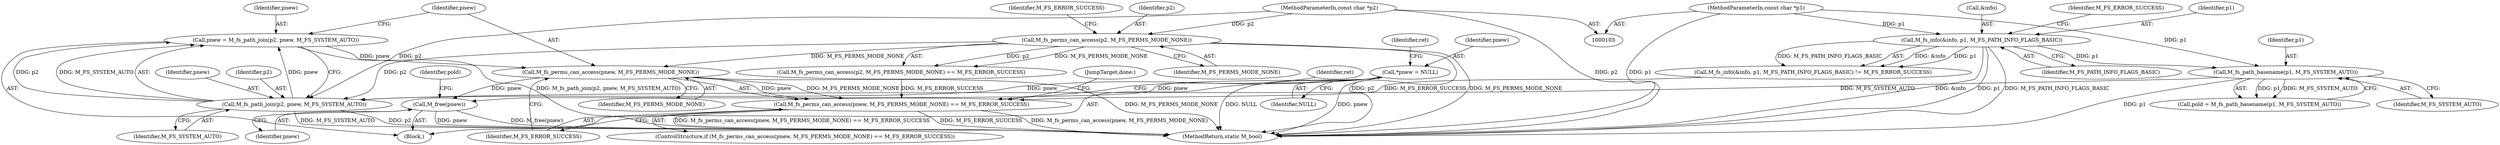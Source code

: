 digraph "1_mstdlib_db124b8f607dd0a40a9aef2d4d468fad433522a7@pointer" {
"1000168" [label="(Call,pnew = M_fs_path_join(p2, pnew, M_FS_SYSTEM_AUTO))"];
"1000170" [label="(Call,M_fs_path_join(p2, pnew, M_FS_SYSTEM_AUTO))"];
"1000154" [label="(Call,M_fs_perms_can_access(p2, M_FS_PERMS_MODE_NONE))"];
"1000105" [label="(MethodParameterIn,const char *p2)"];
"1000117" [label="(Call,*pnew = NULL)"];
"1000165" [label="(Call,M_fs_path_basename(p1, M_FS_SYSTEM_AUTO))"];
"1000133" [label="(Call,M_fs_info(&info, p1, M_FS_PATH_INFO_FLAGS_BASIC))"];
"1000104" [label="(MethodParameterIn,const char *p1)"];
"1000176" [label="(Call,M_fs_perms_can_access(pnew, M_FS_PERMS_MODE_NONE))"];
"1000175" [label="(Call,M_fs_perms_can_access(pnew, M_FS_PERMS_MODE_NONE) == M_FS_ERROR_SUCCESS)"];
"1000186" [label="(Call,M_free(pnew))"];
"1000138" [label="(Identifier,M_FS_ERROR_SUCCESS)"];
"1000104" [label="(MethodParameterIn,const char *p1)"];
"1000153" [label="(Call,M_fs_perms_can_access(p2, M_FS_PERMS_MODE_NONE) == M_FS_ERROR_SUCCESS)"];
"1000185" [label="(JumpTarget,done:)"];
"1000157" [label="(Identifier,M_FS_ERROR_SUCCESS)"];
"1000187" [label="(Identifier,pnew)"];
"1000179" [label="(Identifier,M_FS_ERROR_SUCCESS)"];
"1000107" [label="(Block,)"];
"1000172" [label="(Identifier,pnew)"];
"1000178" [label="(Identifier,M_FS_PERMS_MODE_NONE)"];
"1000132" [label="(Call,M_fs_info(&info, p1, M_FS_PATH_INFO_FLAGS_BASIC) != M_FS_ERROR_SUCCESS)"];
"1000177" [label="(Identifier,pnew)"];
"1000105" [label="(MethodParameterIn,const char *p2)"];
"1000168" [label="(Call,pnew = M_fs_path_join(p2, pnew, M_FS_SYSTEM_AUTO))"];
"1000171" [label="(Identifier,p2)"];
"1000169" [label="(Identifier,pnew)"];
"1000175" [label="(Call,M_fs_perms_can_access(pnew, M_FS_PERMS_MODE_NONE) == M_FS_ERROR_SUCCESS)"];
"1000176" [label="(Call,M_fs_perms_can_access(pnew, M_FS_PERMS_MODE_NONE))"];
"1000137" [label="(Identifier,M_FS_PATH_INFO_FLAGS_BASIC)"];
"1000118" [label="(Identifier,pnew)"];
"1000156" [label="(Identifier,M_FS_PERMS_MODE_NONE)"];
"1000174" [label="(ControlStructure,if (M_fs_perms_can_access(pnew, M_FS_PERMS_MODE_NONE) == M_FS_ERROR_SUCCESS))"];
"1000133" [label="(Call,M_fs_info(&info, p1, M_FS_PATH_INFO_FLAGS_BASIC))"];
"1000136" [label="(Identifier,p1)"];
"1000119" [label="(Identifier,NULL)"];
"1000117" [label="(Call,*pnew = NULL)"];
"1000163" [label="(Call,pold = M_fs_path_basename(p1, M_FS_SYSTEM_AUTO))"];
"1000154" [label="(Call,M_fs_perms_can_access(p2, M_FS_PERMS_MODE_NONE))"];
"1000155" [label="(Identifier,p2)"];
"1000182" [label="(Identifier,ret)"];
"1000123" [label="(Identifier,ret)"];
"1000166" [label="(Identifier,p1)"];
"1000165" [label="(Call,M_fs_path_basename(p1, M_FS_SYSTEM_AUTO))"];
"1000189" [label="(Identifier,pold)"];
"1000170" [label="(Call,M_fs_path_join(p2, pnew, M_FS_SYSTEM_AUTO))"];
"1000173" [label="(Identifier,M_FS_SYSTEM_AUTO)"];
"1000186" [label="(Call,M_free(pnew))"];
"1000167" [label="(Identifier,M_FS_SYSTEM_AUTO)"];
"1000192" [label="(MethodReturn,static M_bool)"];
"1000134" [label="(Call,&info)"];
"1000168" -> "1000107"  [label="AST: "];
"1000168" -> "1000170"  [label="CFG: "];
"1000169" -> "1000168"  [label="AST: "];
"1000170" -> "1000168"  [label="AST: "];
"1000177" -> "1000168"  [label="CFG: "];
"1000168" -> "1000192"  [label="DDG: M_fs_path_join(p2, pnew, M_FS_SYSTEM_AUTO)"];
"1000170" -> "1000168"  [label="DDG: p2"];
"1000170" -> "1000168"  [label="DDG: pnew"];
"1000170" -> "1000168"  [label="DDG: M_FS_SYSTEM_AUTO"];
"1000168" -> "1000176"  [label="DDG: pnew"];
"1000170" -> "1000173"  [label="CFG: "];
"1000171" -> "1000170"  [label="AST: "];
"1000172" -> "1000170"  [label="AST: "];
"1000173" -> "1000170"  [label="AST: "];
"1000170" -> "1000192"  [label="DDG: M_FS_SYSTEM_AUTO"];
"1000170" -> "1000192"  [label="DDG: p2"];
"1000154" -> "1000170"  [label="DDG: p2"];
"1000105" -> "1000170"  [label="DDG: p2"];
"1000117" -> "1000170"  [label="DDG: pnew"];
"1000165" -> "1000170"  [label="DDG: M_FS_SYSTEM_AUTO"];
"1000154" -> "1000153"  [label="AST: "];
"1000154" -> "1000156"  [label="CFG: "];
"1000155" -> "1000154"  [label="AST: "];
"1000156" -> "1000154"  [label="AST: "];
"1000157" -> "1000154"  [label="CFG: "];
"1000154" -> "1000192"  [label="DDG: p2"];
"1000154" -> "1000192"  [label="DDG: M_FS_PERMS_MODE_NONE"];
"1000154" -> "1000153"  [label="DDG: p2"];
"1000154" -> "1000153"  [label="DDG: M_FS_PERMS_MODE_NONE"];
"1000105" -> "1000154"  [label="DDG: p2"];
"1000154" -> "1000176"  [label="DDG: M_FS_PERMS_MODE_NONE"];
"1000105" -> "1000103"  [label="AST: "];
"1000105" -> "1000192"  [label="DDG: p2"];
"1000117" -> "1000107"  [label="AST: "];
"1000117" -> "1000119"  [label="CFG: "];
"1000118" -> "1000117"  [label="AST: "];
"1000119" -> "1000117"  [label="AST: "];
"1000123" -> "1000117"  [label="CFG: "];
"1000117" -> "1000192"  [label="DDG: pnew"];
"1000117" -> "1000192"  [label="DDG: NULL"];
"1000117" -> "1000186"  [label="DDG: pnew"];
"1000165" -> "1000163"  [label="AST: "];
"1000165" -> "1000167"  [label="CFG: "];
"1000166" -> "1000165"  [label="AST: "];
"1000167" -> "1000165"  [label="AST: "];
"1000163" -> "1000165"  [label="CFG: "];
"1000165" -> "1000192"  [label="DDG: p1"];
"1000165" -> "1000163"  [label="DDG: p1"];
"1000165" -> "1000163"  [label="DDG: M_FS_SYSTEM_AUTO"];
"1000133" -> "1000165"  [label="DDG: p1"];
"1000104" -> "1000165"  [label="DDG: p1"];
"1000133" -> "1000132"  [label="AST: "];
"1000133" -> "1000137"  [label="CFG: "];
"1000134" -> "1000133"  [label="AST: "];
"1000136" -> "1000133"  [label="AST: "];
"1000137" -> "1000133"  [label="AST: "];
"1000138" -> "1000133"  [label="CFG: "];
"1000133" -> "1000192"  [label="DDG: &info"];
"1000133" -> "1000192"  [label="DDG: p1"];
"1000133" -> "1000192"  [label="DDG: M_FS_PATH_INFO_FLAGS_BASIC"];
"1000133" -> "1000132"  [label="DDG: &info"];
"1000133" -> "1000132"  [label="DDG: p1"];
"1000133" -> "1000132"  [label="DDG: M_FS_PATH_INFO_FLAGS_BASIC"];
"1000104" -> "1000133"  [label="DDG: p1"];
"1000104" -> "1000103"  [label="AST: "];
"1000104" -> "1000192"  [label="DDG: p1"];
"1000176" -> "1000175"  [label="AST: "];
"1000176" -> "1000178"  [label="CFG: "];
"1000177" -> "1000176"  [label="AST: "];
"1000178" -> "1000176"  [label="AST: "];
"1000179" -> "1000176"  [label="CFG: "];
"1000176" -> "1000192"  [label="DDG: M_FS_PERMS_MODE_NONE"];
"1000176" -> "1000175"  [label="DDG: pnew"];
"1000176" -> "1000175"  [label="DDG: M_FS_PERMS_MODE_NONE"];
"1000176" -> "1000186"  [label="DDG: pnew"];
"1000175" -> "1000174"  [label="AST: "];
"1000175" -> "1000179"  [label="CFG: "];
"1000179" -> "1000175"  [label="AST: "];
"1000182" -> "1000175"  [label="CFG: "];
"1000185" -> "1000175"  [label="CFG: "];
"1000175" -> "1000192"  [label="DDG: M_FS_ERROR_SUCCESS"];
"1000175" -> "1000192"  [label="DDG: M_fs_perms_can_access(pnew, M_FS_PERMS_MODE_NONE)"];
"1000175" -> "1000192"  [label="DDG: M_fs_perms_can_access(pnew, M_FS_PERMS_MODE_NONE) == M_FS_ERROR_SUCCESS"];
"1000153" -> "1000175"  [label="DDG: M_FS_ERROR_SUCCESS"];
"1000132" -> "1000175"  [label="DDG: M_FS_ERROR_SUCCESS"];
"1000186" -> "1000107"  [label="AST: "];
"1000186" -> "1000187"  [label="CFG: "];
"1000187" -> "1000186"  [label="AST: "];
"1000189" -> "1000186"  [label="CFG: "];
"1000186" -> "1000192"  [label="DDG: pnew"];
"1000186" -> "1000192"  [label="DDG: M_free(pnew)"];
}
